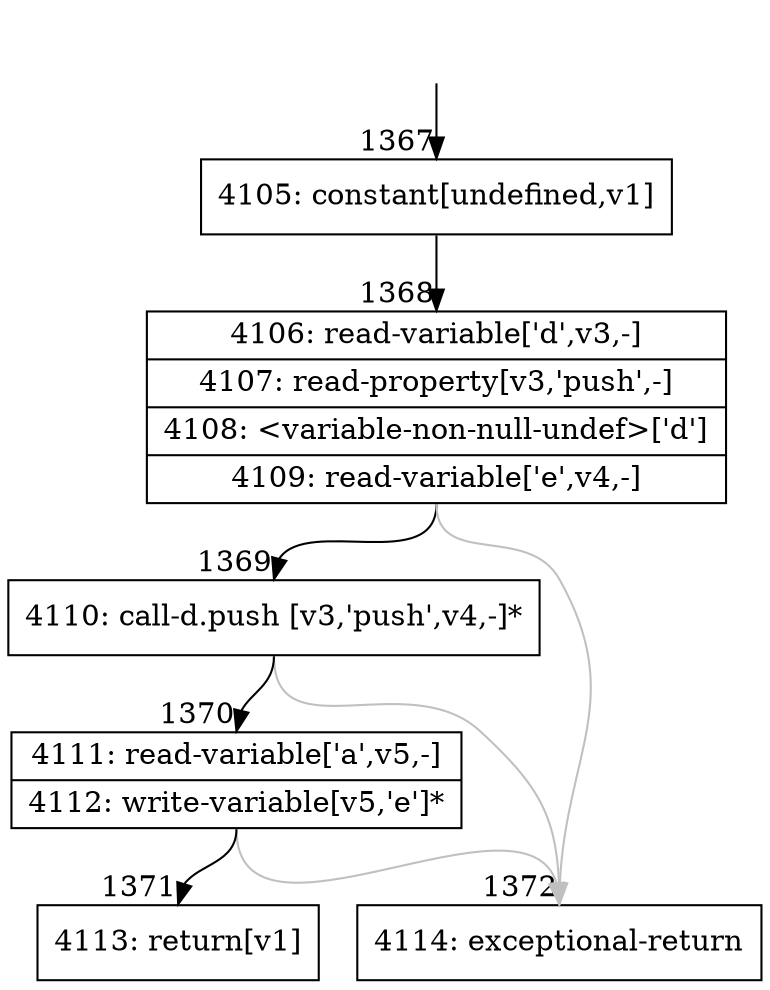 digraph {
rankdir="TD"
BB_entry118[shape=none,label=""];
BB_entry118 -> BB1367 [tailport=s, headport=n, headlabel="    1367"]
BB1367 [shape=record label="{4105: constant[undefined,v1]}" ] 
BB1367 -> BB1368 [tailport=s, headport=n, headlabel="      1368"]
BB1368 [shape=record label="{4106: read-variable['d',v3,-]|4107: read-property[v3,'push',-]|4108: \<variable-non-null-undef\>['d']|4109: read-variable['e',v4,-]}" ] 
BB1368 -> BB1369 [tailport=s, headport=n, headlabel="      1369"]
BB1368 -> BB1372 [tailport=s, headport=n, color=gray, headlabel="      1372"]
BB1369 [shape=record label="{4110: call-d.push [v3,'push',v4,-]*}" ] 
BB1369 -> BB1370 [tailport=s, headport=n, headlabel="      1370"]
BB1369 -> BB1372 [tailport=s, headport=n, color=gray]
BB1370 [shape=record label="{4111: read-variable['a',v5,-]|4112: write-variable[v5,'e']*}" ] 
BB1370 -> BB1371 [tailport=s, headport=n, headlabel="      1371"]
BB1370 -> BB1372 [tailport=s, headport=n, color=gray]
BB1371 [shape=record label="{4113: return[v1]}" ] 
BB1372 [shape=record label="{4114: exceptional-return}" ] 
}
